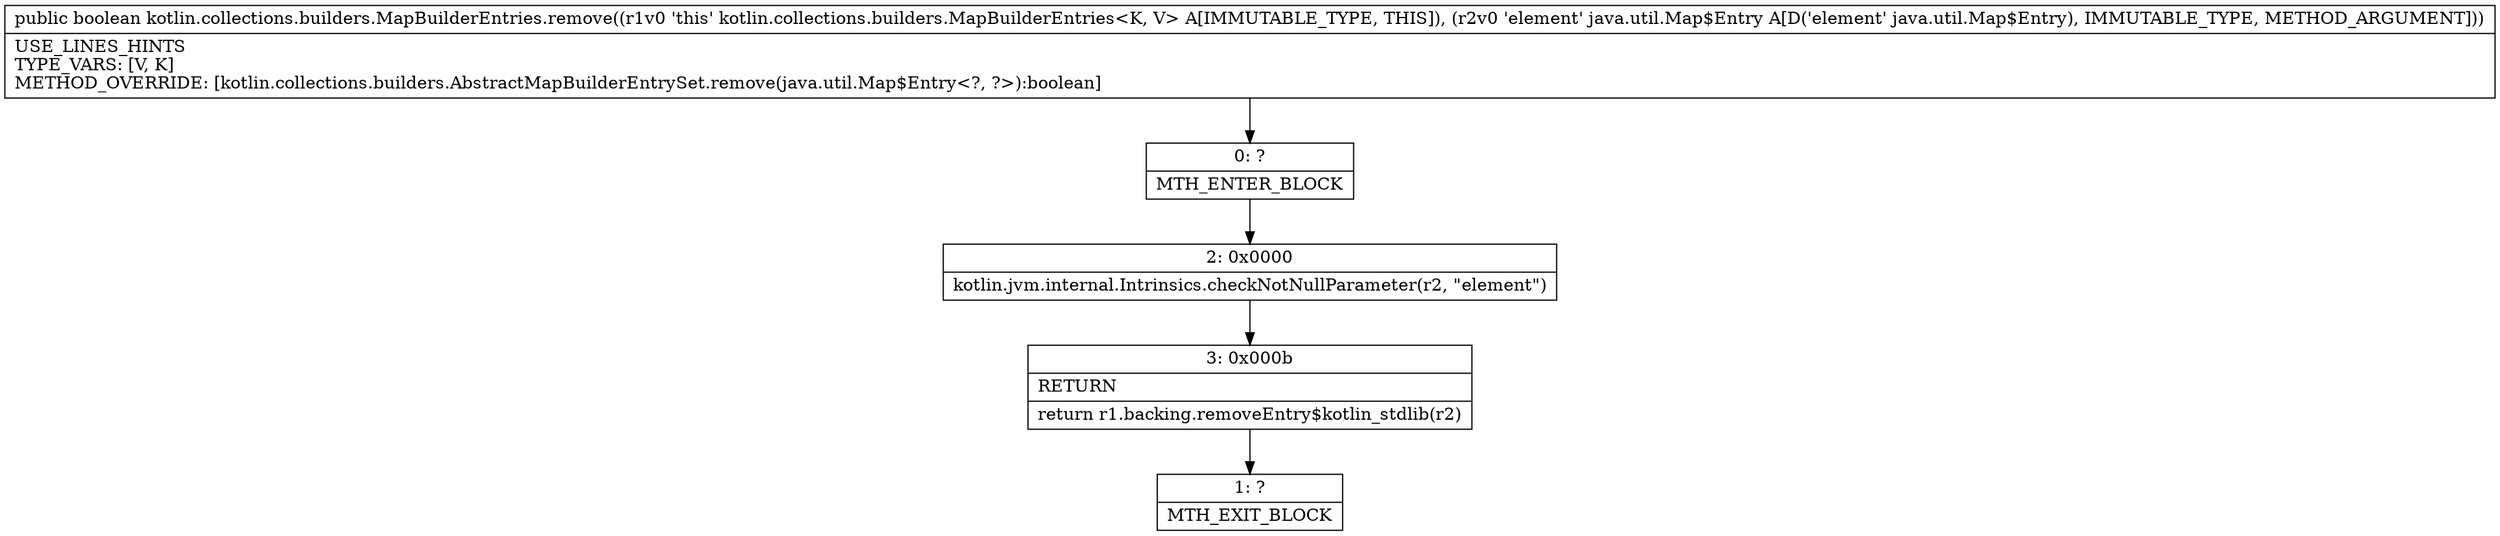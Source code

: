 digraph "CFG forkotlin.collections.builders.MapBuilderEntries.remove(Ljava\/util\/Map$Entry;)Z" {
Node_0 [shape=record,label="{0\:\ ?|MTH_ENTER_BLOCK\l}"];
Node_2 [shape=record,label="{2\:\ 0x0000|kotlin.jvm.internal.Intrinsics.checkNotNullParameter(r2, \"element\")\l}"];
Node_3 [shape=record,label="{3\:\ 0x000b|RETURN\l|return r1.backing.removeEntry$kotlin_stdlib(r2)\l}"];
Node_1 [shape=record,label="{1\:\ ?|MTH_EXIT_BLOCK\l}"];
MethodNode[shape=record,label="{public boolean kotlin.collections.builders.MapBuilderEntries.remove((r1v0 'this' kotlin.collections.builders.MapBuilderEntries\<K, V\> A[IMMUTABLE_TYPE, THIS]), (r2v0 'element' java.util.Map$Entry A[D('element' java.util.Map$Entry), IMMUTABLE_TYPE, METHOD_ARGUMENT]))  | USE_LINES_HINTS\lTYPE_VARS: [V, K]\lMETHOD_OVERRIDE: [kotlin.collections.builders.AbstractMapBuilderEntrySet.remove(java.util.Map$Entry\<?, ?\>):boolean]\l}"];
MethodNode -> Node_0;Node_0 -> Node_2;
Node_2 -> Node_3;
Node_3 -> Node_1;
}

